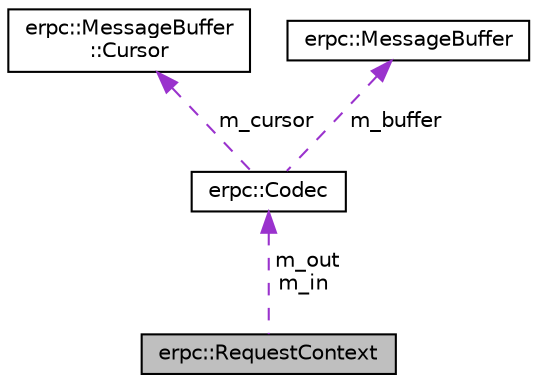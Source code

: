 digraph "erpc::RequestContext"
{
  edge [fontname="Helvetica",fontsize="10",labelfontname="Helvetica",labelfontsize="10"];
  node [fontname="Helvetica",fontsize="10",shape=record];
  Node1 [label="erpc::RequestContext",height=0.2,width=0.4,color="black", fillcolor="grey75", style="filled", fontcolor="black"];
  Node2 -> Node1 [dir="back",color="darkorchid3",fontsize="10",style="dashed",label=" m_out\nm_in" ,fontname="Helvetica"];
  Node2 [label="erpc::Codec",height=0.2,width=0.4,color="black", fillcolor="white", style="filled",URL="$classerpc_1_1_codec.html",tooltip="Abstract serialization encoder/decoder interface. "];
  Node3 -> Node2 [dir="back",color="darkorchid3",fontsize="10",style="dashed",label=" m_cursor" ,fontname="Helvetica"];
  Node3 [label="erpc::MessageBuffer\l::Cursor",height=0.2,width=0.4,color="black", fillcolor="white", style="filled",URL="$classerpc_1_1_message_buffer_1_1_cursor.html",tooltip="Cursor within a MessageBuffer. "];
  Node4 -> Node2 [dir="back",color="darkorchid3",fontsize="10",style="dashed",label=" m_buffer" ,fontname="Helvetica"];
  Node4 [label="erpc::MessageBuffer",height=0.2,width=0.4,color="black", fillcolor="white", style="filled",URL="$classerpc_1_1_message_buffer.html",tooltip="Represents a memory buffer containing a message. "];
}
